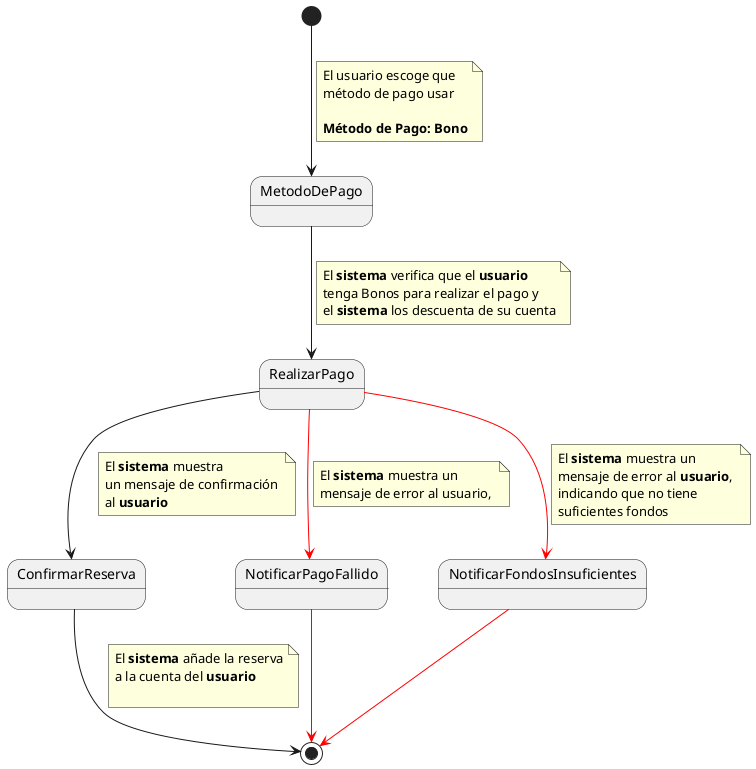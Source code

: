 @startuml

[*] --> MetodoDePago
note on link
 El usuario escoge que 
 método de pago usar
 
 **Método de Pago: Bono**
end note

MetodoDePago --> RealizarPago
note on link
El **sistema** verifica que el **usuario**
tenga Bonos para realizar el pago y 
el **sistema** los descuenta de su cuenta
end note

RealizarPago --> ConfirmarReserva  
note on link
    El **sistema** muestra 
    un mensaje de confirmación 
    al **usuario**
end note

RealizarPago -[#red]-> NotificarPagoFallido  
note on link
 El **sistema** muestra un 
 mensaje de error al usuario, 
end note

RealizarPago -[#red]-> NotificarFondosInsuficientes 
note on link
    El **sistema** muestra un 
    mensaje de error al **usuario**, 
    indicando que no tiene
    suficientes fondos
end note

NotificarPagoFallido -[#red]-> [*]

NotificarFondosInsuficientes -[#red]-> [*]

ConfirmarReserva --> [*]
note on link
    El **sistema** añade la reserva
    a la cuenta del **usuario**

end note

@enduml
